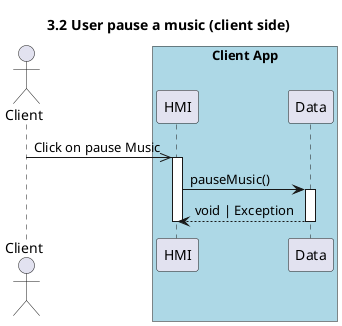 @startuml 3.2 User pause a music (client side)
title 3.2 User pause a music (client side)

actor Client as client
box "Client App" #LightBlue
    participant HMI as hmi
    participant Data as data
end box

client ->> hmi : Click on pause Music
activate hmi

hmi -> data : pauseMusic()
activate data
return void | Exception
deactivate data
deactivate hmi

@enduml
